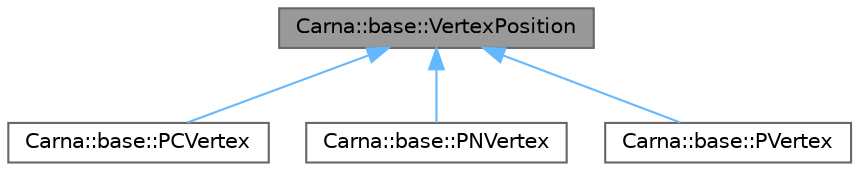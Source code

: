 digraph "Carna::base::VertexPosition"
{
 // LATEX_PDF_SIZE
  bgcolor="transparent";
  edge [fontname=Helvetica,fontsize=10,labelfontname=Helvetica,labelfontsize=10];
  node [fontname=Helvetica,fontsize=10,shape=box,height=0.2,width=0.4];
  Node1 [id="Node000001",label="Carna::base::VertexPosition",height=0.2,width=0.4,color="gray40", fillcolor="grey60", style="filled", fontcolor="black",tooltip="Defines vertex component for position vectors. Usage is explained here."];
  Node1 -> Node2 [id="edge1_Node000001_Node000002",dir="back",color="steelblue1",style="solid",tooltip=" "];
  Node2 [id="Node000002",label="Carna::base::PCVertex",height=0.2,width=0.4,color="gray40", fillcolor="white", style="filled",URL="$structCarna_1_1base_1_1PCVertex.html",tooltip="Defines vertex that consists of the two attributes position and color."];
  Node1 -> Node3 [id="edge2_Node000001_Node000003",dir="back",color="steelblue1",style="solid",tooltip=" "];
  Node3 [id="Node000003",label="Carna::base::PNVertex",height=0.2,width=0.4,color="gray40", fillcolor="white", style="filled",URL="$structCarna_1_1base_1_1PNVertex.html",tooltip="Defines vertex that consists of the two attributes position and normal vector."];
  Node1 -> Node4 [id="edge3_Node000001_Node000004",dir="back",color="steelblue1",style="solid",tooltip=" "];
  Node4 [id="Node000004",label="Carna::base::PVertex",height=0.2,width=0.4,color="gray40", fillcolor="white", style="filled",URL="$structCarna_1_1base_1_1PVertex.html",tooltip="Defines simple-most vertex that only consists of a positional attribute."];
}
